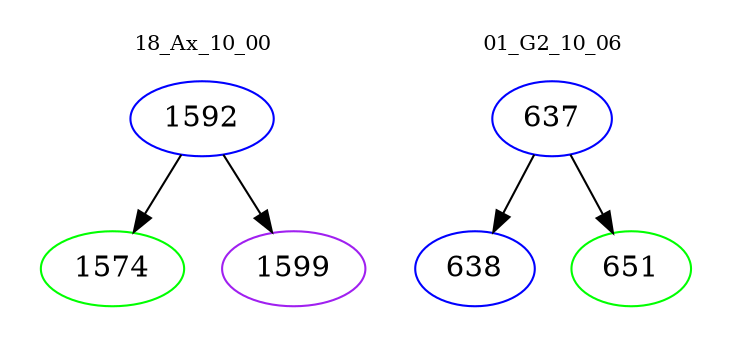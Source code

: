 digraph{
subgraph cluster_0 {
color = white
label = "18_Ax_10_00";
fontsize=10;
T0_1592 [label="1592", color="blue"]
T0_1592 -> T0_1574 [color="black"]
T0_1574 [label="1574", color="green"]
T0_1592 -> T0_1599 [color="black"]
T0_1599 [label="1599", color="purple"]
}
subgraph cluster_1 {
color = white
label = "01_G2_10_06";
fontsize=10;
T1_637 [label="637", color="blue"]
T1_637 -> T1_638 [color="black"]
T1_638 [label="638", color="blue"]
T1_637 -> T1_651 [color="black"]
T1_651 [label="651", color="green"]
}
}
